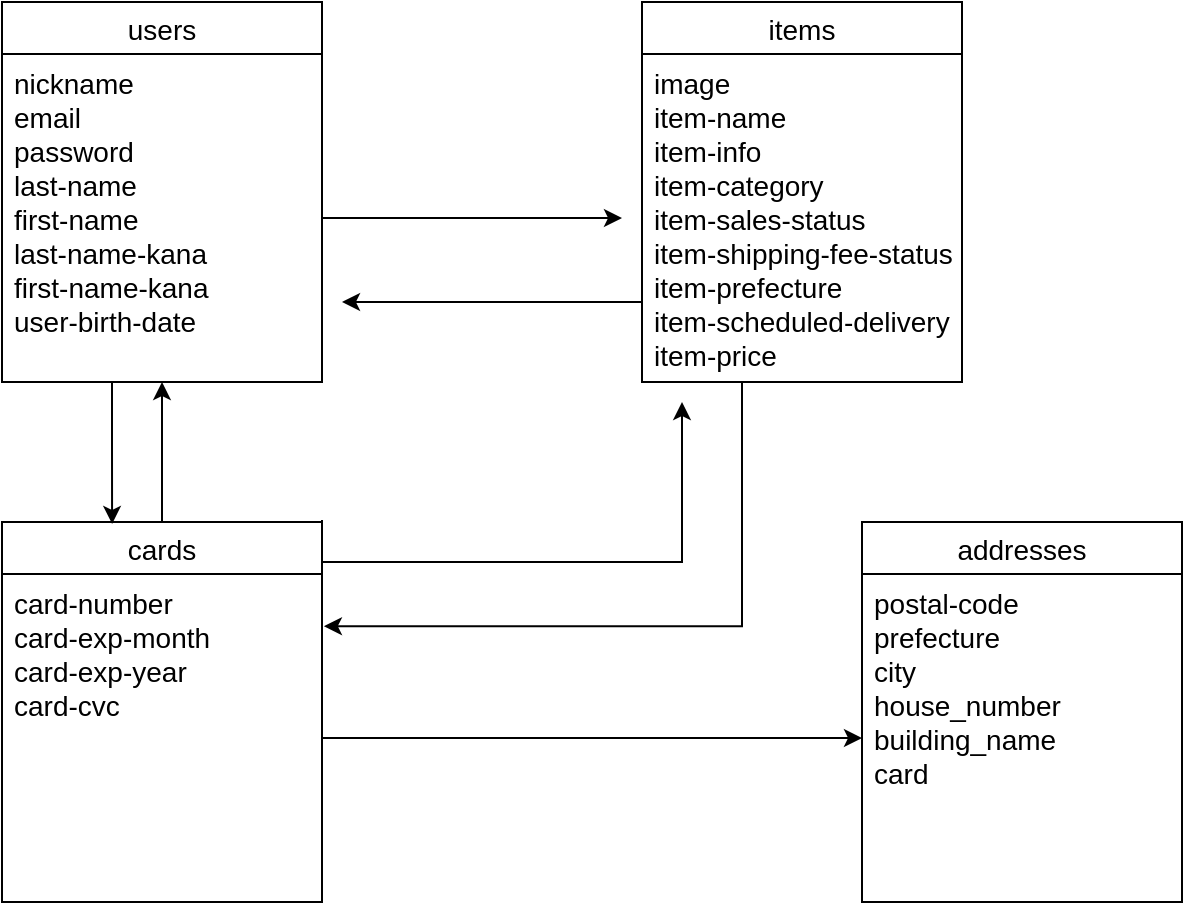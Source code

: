 <mxfile version="14.2.4" type="embed">
    <diagram id="-4ZzXUe_e0QZVSRQz24_" name="ページ1">
        <mxGraphModel dx="1644" dy="1647" grid="1" gridSize="10" guides="1" tooltips="1" connect="1" arrows="1" fold="1" page="1" pageScale="1" pageWidth="850" pageHeight="1100" math="0" shadow="0">
            <root>
                <mxCell id="0"/>
                <mxCell id="1" parent="0"/>
                <mxCell id="19" value="users" style="swimlane;fontStyle=0;childLayout=stackLayout;horizontal=1;startSize=26;horizontalStack=0;resizeParent=1;resizeParentMax=0;resizeLast=0;collapsible=1;marginBottom=0;align=center;fontSize=14;" vertex="1" parent="1">
                    <mxGeometry x="-640" y="-560" width="160" height="190" as="geometry"/>
                </mxCell>
                <mxCell id="20" value="nickname&#10;email&#10;password&#10;last-name&#10;first-name&#10;last-name-kana&#10;first-name-kana&#10;user-birth-date" style="text;strokeColor=none;fillColor=none;spacingLeft=4;spacingRight=4;overflow=hidden;rotatable=0;points=[[0,0.5],[1,0.5]];portConstraint=eastwest;fontSize=14;" vertex="1" parent="19">
                    <mxGeometry y="26" width="160" height="164" as="geometry"/>
                </mxCell>
                <mxCell id="39" value="items" style="swimlane;fontStyle=0;childLayout=stackLayout;horizontal=1;startSize=26;horizontalStack=0;resizeParent=1;resizeParentMax=0;resizeLast=0;collapsible=1;marginBottom=0;align=center;fontSize=14;" vertex="1" parent="1">
                    <mxGeometry x="-320" y="-560" width="160" height="190" as="geometry"/>
                </mxCell>
                <mxCell id="40" value="image&#10;item-name&#10;item-info&#10;item-category&#10;item-sales-status&#10;item-shipping-fee-status&#10;item-prefecture&#10;item-scheduled-delivery&#10;item-price" style="text;strokeColor=none;fillColor=none;spacingLeft=4;spacingRight=4;overflow=hidden;rotatable=0;points=[[0,0.5],[1,0.5]];portConstraint=eastwest;fontSize=14;" vertex="1" parent="39">
                    <mxGeometry y="26" width="160" height="164" as="geometry"/>
                </mxCell>
                <mxCell id="49" style="edgeStyle=orthogonalEdgeStyle;rounded=0;orthogonalLoop=1;jettySize=auto;html=1;exitX=0.5;exitY=0;exitDx=0;exitDy=0;entryX=0.5;entryY=1;entryDx=0;entryDy=0;entryPerimeter=0;fontSize=14;" edge="1" parent="1" source="41" target="20">
                    <mxGeometry relative="1" as="geometry"/>
                </mxCell>
                <mxCell id="41" value="cards" style="swimlane;fontStyle=0;childLayout=stackLayout;horizontal=1;startSize=26;horizontalStack=0;resizeParent=1;resizeParentMax=0;resizeLast=0;collapsible=1;marginBottom=0;align=center;fontSize=14;" vertex="1" parent="1">
                    <mxGeometry x="-640" y="-300" width="160" height="190" as="geometry"/>
                </mxCell>
                <mxCell id="43" value="addresses" style="swimlane;fontStyle=0;childLayout=stackLayout;horizontal=1;startSize=26;horizontalStack=0;resizeParent=1;resizeParentMax=0;resizeLast=0;collapsible=1;marginBottom=0;align=center;fontSize=14;" vertex="1" parent="1">
                    <mxGeometry x="-210" y="-300" width="160" height="190" as="geometry"/>
                </mxCell>
                <mxCell id="44" value="postal-code&#10;prefecture&#10;city&#10;house_number&#10;building_name&#10;card" style="text;strokeColor=none;fillColor=none;spacingLeft=4;spacingRight=4;overflow=hidden;rotatable=0;points=[[0,0.5],[1,0.5]];portConstraint=eastwest;fontSize=14;" vertex="1" parent="43">
                    <mxGeometry y="26" width="160" height="164" as="geometry"/>
                </mxCell>
                <mxCell id="45" style="edgeStyle=orthogonalEdgeStyle;rounded=0;orthogonalLoop=1;jettySize=auto;html=1;exitX=1;exitY=0.5;exitDx=0;exitDy=0;fontSize=14;" edge="1" parent="1" source="20">
                    <mxGeometry relative="1" as="geometry">
                        <mxPoint x="-330" y="-452" as="targetPoint"/>
                    </mxGeometry>
                </mxCell>
                <mxCell id="46" style="edgeStyle=orthogonalEdgeStyle;rounded=0;orthogonalLoop=1;jettySize=auto;html=1;entryX=0;entryY=0.5;entryDx=0;entryDy=0;fontSize=14;" edge="1" parent="1" source="42" target="44">
                    <mxGeometry relative="1" as="geometry"/>
                </mxCell>
                <mxCell id="42" value="card-number&#10;card-exp-month&#10;card-exp-year&#10;card-cvc" style="text;strokeColor=none;fillColor=none;spacingLeft=4;spacingRight=4;overflow=hidden;rotatable=0;points=[[0,0.5],[1,0.5]];portConstraint=eastwest;fontSize=14;" vertex="1" parent="1">
                    <mxGeometry x="-640" y="-274" width="160" height="164" as="geometry"/>
                </mxCell>
                <mxCell id="52" style="edgeStyle=orthogonalEdgeStyle;rounded=0;orthogonalLoop=1;jettySize=auto;html=1;fontSize=14;" edge="1" parent="1">
                    <mxGeometry relative="1" as="geometry">
                        <mxPoint x="-480" y="-301" as="sourcePoint"/>
                        <mxPoint x="-300" y="-360" as="targetPoint"/>
                        <Array as="points">
                            <mxPoint x="-480" y="-280"/>
                            <mxPoint x="-300" y="-280"/>
                        </Array>
                    </mxGeometry>
                </mxCell>
                <mxCell id="53" style="edgeStyle=orthogonalEdgeStyle;rounded=0;orthogonalLoop=1;jettySize=auto;html=1;fontSize=14;" edge="1" parent="1" source="40">
                    <mxGeometry relative="1" as="geometry">
                        <mxPoint x="-470" y="-410" as="targetPoint"/>
                        <Array as="points">
                            <mxPoint x="-320" y="-410"/>
                            <mxPoint x="-320" y="-410"/>
                        </Array>
                    </mxGeometry>
                </mxCell>
                <mxCell id="54" style="edgeStyle=orthogonalEdgeStyle;rounded=0;orthogonalLoop=1;jettySize=auto;html=1;entryX=0.344;entryY=0.005;entryDx=0;entryDy=0;entryPerimeter=0;fontSize=14;" edge="1" parent="1" source="20" target="41">
                    <mxGeometry relative="1" as="geometry">
                        <Array as="points">
                            <mxPoint x="-585" y="-340"/>
                            <mxPoint x="-585" y="-340"/>
                        </Array>
                    </mxGeometry>
                </mxCell>
                <mxCell id="55" style="edgeStyle=orthogonalEdgeStyle;rounded=0;orthogonalLoop=1;jettySize=auto;html=1;entryX=1.006;entryY=0.159;entryDx=0;entryDy=0;entryPerimeter=0;fontSize=14;" edge="1" parent="1" source="40" target="42">
                    <mxGeometry relative="1" as="geometry">
                        <Array as="points">
                            <mxPoint x="-270" y="-248"/>
                        </Array>
                    </mxGeometry>
                </mxCell>
            </root>
        </mxGraphModel>
    </diagram>
</mxfile>